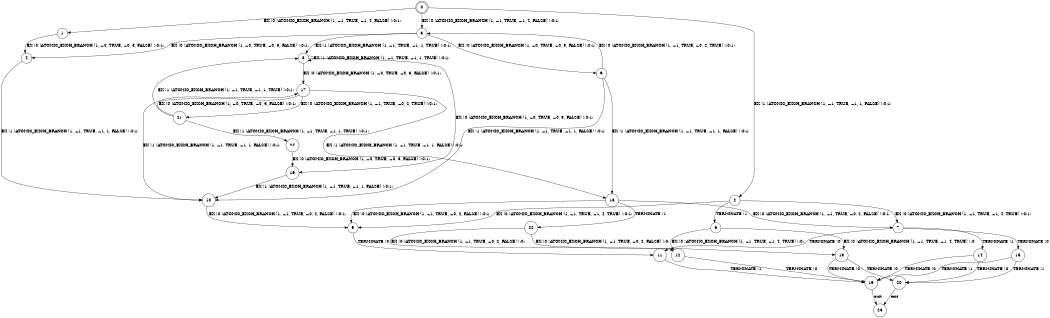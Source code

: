 digraph BCG {
size = "7, 10.5";
center = TRUE;
node [shape = circle];
0 [peripheries = 2];
0 -> 1 [label = "EX !0 !ATOMIC_EXCH_BRANCH (1, +1, TRUE, +1, 4, FALSE) !:0:1:"];
0 -> 2 [label = "EX !1 !ATOMIC_EXCH_BRANCH (1, +1, TRUE, +1, 1, FALSE) !:0:1:"];
0 -> 3 [label = "EX !0 !ATOMIC_EXCH_BRANCH (1, +1, TRUE, +1, 4, FALSE) !:0:1:"];
1 -> 4 [label = "EX !0 !ATOMIC_EXCH_BRANCH (1, +0, TRUE, +0, 3, FALSE) !:0:1:"];
2 -> 5 [label = "EX !0 !ATOMIC_EXCH_BRANCH (1, +1, TRUE, +1, 4, TRUE) !:0:1:"];
2 -> 6 [label = "TERMINATE !1"];
2 -> 7 [label = "EX !0 !ATOMIC_EXCH_BRANCH (1, +1, TRUE, +1, 4, TRUE) !:0:1:"];
3 -> 4 [label = "EX !0 !ATOMIC_EXCH_BRANCH (1, +0, TRUE, +0, 3, FALSE) !:0:1:"];
3 -> 8 [label = "EX !1 !ATOMIC_EXCH_BRANCH (1, +1, TRUE, +1, 1, TRUE) !:0:1:"];
3 -> 9 [label = "EX !0 !ATOMIC_EXCH_BRANCH (1, +0, TRUE, +0, 3, FALSE) !:0:1:"];
4 -> 10 [label = "EX !1 !ATOMIC_EXCH_BRANCH (1, +1, TRUE, +1, 1, FALSE) !:0:1:"];
5 -> 11 [label = "TERMINATE !0"];
6 -> 12 [label = "EX !0 !ATOMIC_EXCH_BRANCH (1, +1, TRUE, +1, 4, TRUE) !:0:"];
6 -> 13 [label = "EX !0 !ATOMIC_EXCH_BRANCH (1, +1, TRUE, +1, 4, TRUE) !:0:"];
7 -> 11 [label = "TERMINATE !0"];
7 -> 14 [label = "TERMINATE !1"];
7 -> 15 [label = "TERMINATE !0"];
8 -> 16 [label = "EX !0 !ATOMIC_EXCH_BRANCH (1, +0, TRUE, +0, 3, FALSE) !:0:1:"];
8 -> 8 [label = "EX !1 !ATOMIC_EXCH_BRANCH (1, +1, TRUE, +1, 1, TRUE) !:0:1:"];
8 -> 17 [label = "EX !0 !ATOMIC_EXCH_BRANCH (1, +0, TRUE, +0, 3, FALSE) !:0:1:"];
9 -> 10 [label = "EX !1 !ATOMIC_EXCH_BRANCH (1, +1, TRUE, +1, 1, FALSE) !:0:1:"];
9 -> 18 [label = "EX !1 !ATOMIC_EXCH_BRANCH (1, +1, TRUE, +1, 1, FALSE) !:0:1:"];
9 -> 3 [label = "EX !0 !ATOMIC_EXCH_BRANCH (1, +1, TRUE, +0, 2, TRUE) !:0:1:"];
10 -> 5 [label = "EX !0 !ATOMIC_EXCH_BRANCH (1, +1, TRUE, +0, 2, FALSE) !:0:1:"];
11 -> 19 [label = "TERMINATE !1"];
12 -> 19 [label = "TERMINATE !0"];
13 -> 19 [label = "TERMINATE !0"];
13 -> 20 [label = "TERMINATE !0"];
14 -> 19 [label = "TERMINATE !0"];
14 -> 20 [label = "TERMINATE !0"];
15 -> 19 [label = "TERMINATE !1"];
15 -> 20 [label = "TERMINATE !1"];
16 -> 10 [label = "EX !1 !ATOMIC_EXCH_BRANCH (1, +1, TRUE, +1, 1, FALSE) !:0:1:"];
17 -> 10 [label = "EX !1 !ATOMIC_EXCH_BRANCH (1, +1, TRUE, +1, 1, FALSE) !:0:1:"];
17 -> 18 [label = "EX !1 !ATOMIC_EXCH_BRANCH (1, +1, TRUE, +1, 1, FALSE) !:0:1:"];
17 -> 21 [label = "EX !0 !ATOMIC_EXCH_BRANCH (1, +1, TRUE, +0, 2, TRUE) !:0:1:"];
18 -> 5 [label = "EX !0 !ATOMIC_EXCH_BRANCH (1, +1, TRUE, +0, 2, FALSE) !:0:1:"];
18 -> 22 [label = "TERMINATE !1"];
18 -> 7 [label = "EX !0 !ATOMIC_EXCH_BRANCH (1, +1, TRUE, +0, 2, FALSE) !:0:1:"];
19 -> 23 [label = "exit"];
20 -> 23 [label = "exit"];
21 -> 24 [label = "EX !1 !ATOMIC_EXCH_BRANCH (1, +1, TRUE, +1, 1, TRUE) !:0:1:"];
21 -> 8 [label = "EX !1 !ATOMIC_EXCH_BRANCH (1, +1, TRUE, +1, 1, TRUE) !:0:1:"];
21 -> 17 [label = "EX !0 !ATOMIC_EXCH_BRANCH (1, +0, TRUE, +0, 3, FALSE) !:0:1:"];
22 -> 12 [label = "EX !0 !ATOMIC_EXCH_BRANCH (1, +1, TRUE, +0, 2, FALSE) !:0:"];
22 -> 13 [label = "EX !0 !ATOMIC_EXCH_BRANCH (1, +1, TRUE, +0, 2, FALSE) !:0:"];
24 -> 16 [label = "EX !0 !ATOMIC_EXCH_BRANCH (1, +0, TRUE, +0, 3, FALSE) !:0:1:"];
}
